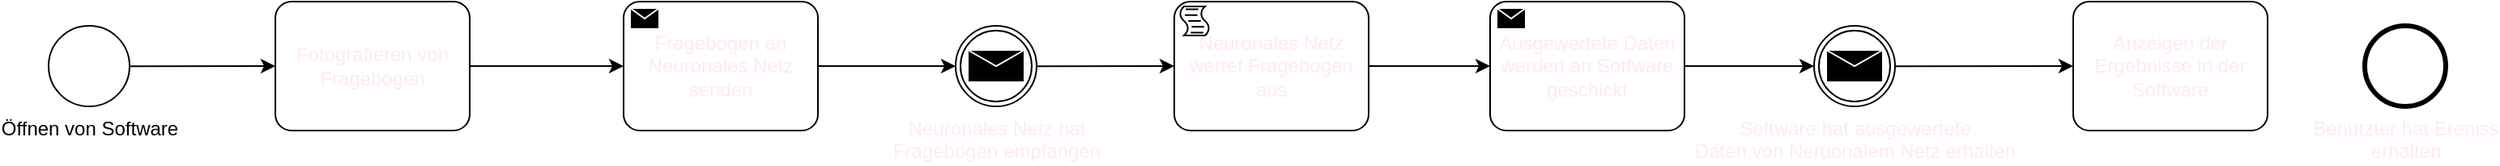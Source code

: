 <mxfile>
    <diagram id="-Igwp5Z4mSeUZu4hsjyd" name="Page-1">
        <mxGraphModel dx="1920" dy="1423" grid="1" gridSize="10" guides="1" tooltips="1" connect="1" arrows="1" fold="1" page="1" pageScale="1" pageWidth="850" pageHeight="1100" background="none" math="0" shadow="0">
            <root>
                <mxCell id="0"/>
                <mxCell id="1" parent="0"/>
                <mxCell id="19" value="" style="edgeStyle=none;html=1;fontColor=#ffebeb;" edge="1" parent="1" source="2" target="16">
                    <mxGeometry relative="1" as="geometry"/>
                </mxCell>
                <mxCell id="2" value="Öffnen von Software" style="points=[[0.145,0.145,0],[0.5,0,0],[0.855,0.145,0],[1,0.5,0],[0.855,0.855,0],[0.5,1,0],[0.145,0.855,0],[0,0.5,0]];shape=mxgraph.bpmn.event;html=1;verticalLabelPosition=bottom;labelBackgroundColor=none;verticalAlign=top;align=center;perimeter=ellipsePerimeter;outlineConnect=0;aspect=fixed;outline=standard;symbol=general;" vertex="1" parent="1">
                    <mxGeometry x="70" y="140" width="50" height="50" as="geometry"/>
                </mxCell>
                <mxCell id="14" value="" style="edgeStyle=none;html=1;fontColor=#ffebeb;" edge="1" parent="1" source="6" target="10">
                    <mxGeometry relative="1" as="geometry"/>
                </mxCell>
                <mxCell id="6" value="Fragebogen an Neuronales Netz senden" style="points=[[0.25,0,0],[0.5,0,0],[0.75,0,0],[1,0.25,0],[1,0.5,0],[1,0.75,0],[0.75,1,0],[0.5,1,0],[0.25,1,0],[0,0.75,0],[0,0.5,0],[0,0.25,0]];shape=mxgraph.bpmn.task;whiteSpace=wrap;rectStyle=rounded;size=10;html=1;taskMarker=send;labelBackgroundColor=none;fontColor=#ffebeb;" vertex="1" parent="1">
                    <mxGeometry x="425" y="125" width="120" height="80" as="geometry"/>
                </mxCell>
                <mxCell id="25" value="" style="edgeStyle=none;html=1;fontColor=#ffebeb;" edge="1" parent="1" source="9" target="20">
                    <mxGeometry relative="1" as="geometry"/>
                </mxCell>
                <mxCell id="9" value="Neuronales Netz wertet Fragebogen aus" style="points=[[0.25,0,0],[0.5,0,0],[0.75,0,0],[1,0.25,0],[1,0.5,0],[1,0.75,0],[0.75,1,0],[0.5,1,0],[0.25,1,0],[0,0.75,0],[0,0.5,0],[0,0.25,0]];shape=mxgraph.bpmn.task;whiteSpace=wrap;rectStyle=rounded;size=10;html=1;taskMarker=script;labelBackgroundColor=none;fontColor=#ffebeb;" vertex="1" parent="1">
                    <mxGeometry x="765" y="125" width="120" height="80" as="geometry"/>
                </mxCell>
                <mxCell id="15" value="" style="edgeStyle=none;html=1;fontColor=#ffebeb;" edge="1" parent="1" source="10" target="9">
                    <mxGeometry relative="1" as="geometry"/>
                </mxCell>
                <mxCell id="10" value="Neuronales Netz hat&lt;br&gt;Fragebogen empfangen" style="points=[[0.145,0.145,0],[0.5,0,0],[0.855,0.145,0],[1,0.5,0],[0.855,0.855,0],[0.5,1,0],[0.145,0.855,0],[0,0.5,0]];shape=mxgraph.bpmn.event;html=1;verticalLabelPosition=bottom;labelBackgroundColor=none;verticalAlign=top;align=center;perimeter=ellipsePerimeter;outlineConnect=0;aspect=fixed;outline=throwing;symbol=message;fontColor=#ffebeb;" vertex="1" parent="1">
                    <mxGeometry x="630" y="140" width="50" height="50" as="geometry"/>
                </mxCell>
                <mxCell id="18" value="" style="edgeStyle=none;html=1;fontColor=#ffebeb;" edge="1" parent="1" source="16" target="6">
                    <mxGeometry relative="1" as="geometry"/>
                </mxCell>
                <mxCell id="16" value="Fotografieren von Fragebogen" style="points=[[0.25,0,0],[0.5,0,0],[0.75,0,0],[1,0.25,0],[1,0.5,0],[1,0.75,0],[0.75,1,0],[0.5,1,0],[0.25,1,0],[0,0.75,0],[0,0.5,0],[0,0.25,0]];shape=mxgraph.bpmn.task;whiteSpace=wrap;rectStyle=rounded;size=10;html=1;taskMarker=abstract;labelBackgroundColor=none;fontColor=#ffebeb;" vertex="1" parent="1">
                    <mxGeometry x="210" y="125" width="120" height="80" as="geometry"/>
                </mxCell>
                <mxCell id="26" value="" style="edgeStyle=none;html=1;fontColor=#ffebeb;" edge="1" parent="1" source="20" target="23">
                    <mxGeometry relative="1" as="geometry"/>
                </mxCell>
                <mxCell id="20" value="Ausgewertete Daten werden an Sotfware geschickt" style="points=[[0.25,0,0],[0.5,0,0],[0.75,0,0],[1,0.25,0],[1,0.5,0],[1,0.75,0],[0.75,1,0],[0.5,1,0],[0.25,1,0],[0,0.75,0],[0,0.5,0],[0,0.25,0]];shape=mxgraph.bpmn.task;whiteSpace=wrap;rectStyle=rounded;size=10;html=1;taskMarker=send;labelBackgroundColor=none;fontColor=#ffebeb;" vertex="1" parent="1">
                    <mxGeometry x="960" y="125" width="120" height="80" as="geometry"/>
                </mxCell>
                <mxCell id="22" value="Anzeigen der Ergebnisse in der Software" style="points=[[0.25,0,0],[0.5,0,0],[0.75,0,0],[1,0.25,0],[1,0.5,0],[1,0.75,0],[0.75,1,0],[0.5,1,0],[0.25,1,0],[0,0.75,0],[0,0.5,0],[0,0.25,0]];shape=mxgraph.bpmn.task;whiteSpace=wrap;rectStyle=rounded;size=10;html=1;taskMarker=abstract;labelBackgroundColor=none;fontColor=#ffebeb;" vertex="1" parent="1">
                    <mxGeometry x="1320" y="125" width="120" height="80" as="geometry"/>
                </mxCell>
                <mxCell id="24" value="" style="edgeStyle=none;html=1;fontColor=#ffebeb;" edge="1" parent="1" source="23" target="22">
                    <mxGeometry relative="1" as="geometry"/>
                </mxCell>
                <mxCell id="23" value="Software hat ausgewertete&lt;br&gt;Daten von Neruonalem Netz erhalten" style="points=[[0.145,0.145,0],[0.5,0,0],[0.855,0.145,0],[1,0.5,0],[0.855,0.855,0],[0.5,1,0],[0.145,0.855,0],[0,0.5,0]];shape=mxgraph.bpmn.event;html=1;verticalLabelPosition=bottom;labelBackgroundColor=none;verticalAlign=top;align=center;perimeter=ellipsePerimeter;outlineConnect=0;aspect=fixed;outline=throwing;symbol=message;fontColor=#ffebeb;" vertex="1" parent="1">
                    <mxGeometry x="1160" y="140" width="50" height="50" as="geometry"/>
                </mxCell>
                <mxCell id="27" value="Benutzter hat Ereniss &lt;br&gt;erhalten" style="points=[[0.145,0.145,0],[0.5,0,0],[0.855,0.145,0],[1,0.5,0],[0.855,0.855,0],[0.5,1,0],[0.145,0.855,0],[0,0.5,0]];shape=mxgraph.bpmn.event;html=1;verticalLabelPosition=bottom;labelBackgroundColor=none;verticalAlign=top;align=center;perimeter=ellipsePerimeter;outlineConnect=0;aspect=fixed;outline=end;symbol=terminate2;fontColor=#ffebeb;" vertex="1" parent="1">
                    <mxGeometry x="1500" y="140" width="50" height="50" as="geometry"/>
                </mxCell>
            </root>
        </mxGraphModel>
    </diagram>
</mxfile>